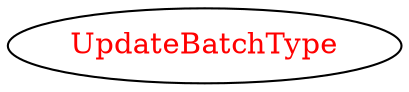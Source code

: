 digraph dependencyGraph {
 concentrate=true;
 ranksep="2.0";
 rankdir="LR"; 
 splines="ortho";
"UpdateBatchType" [fontcolor="red"];
}